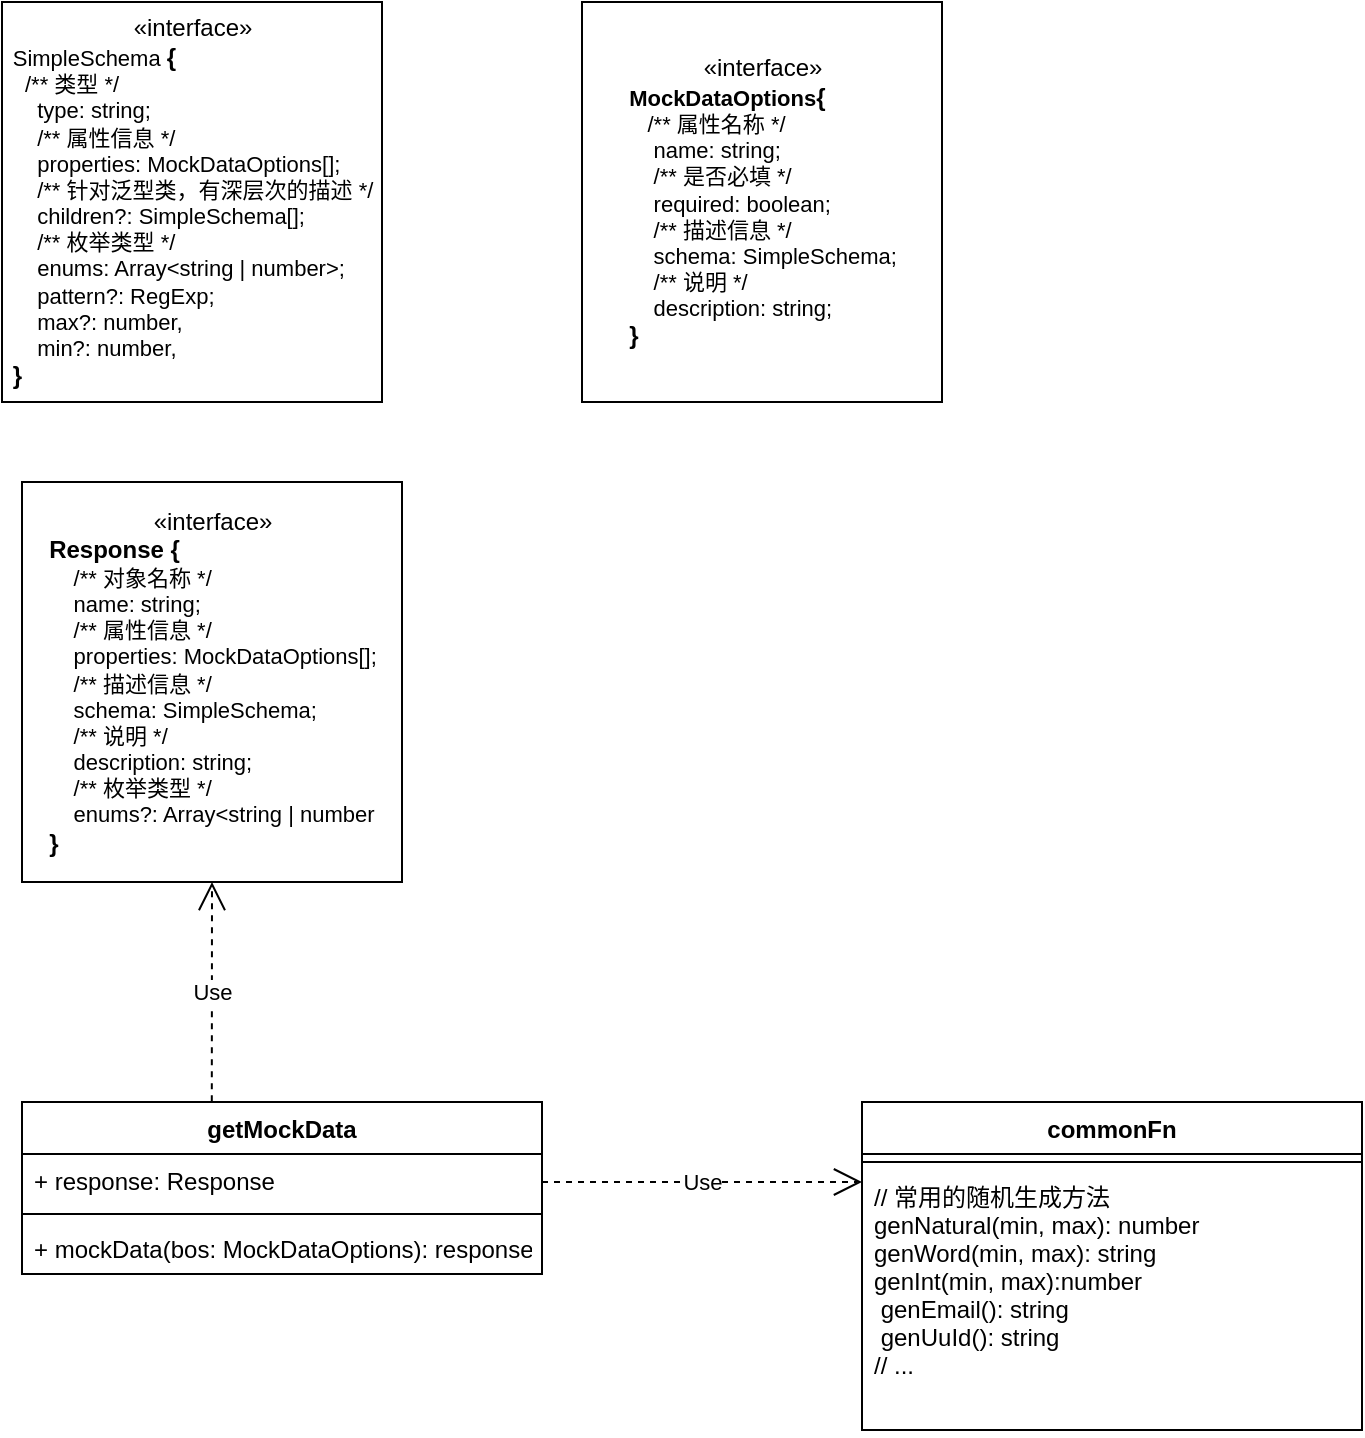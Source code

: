 <mxfile>
    <diagram id="jzNEl9F9gEWAE3r8tWBQ" name="Page-1">
        <mxGraphModel dx="1356" dy="785" grid="1" gridSize="10" guides="1" tooltips="1" connect="1" arrows="1" fold="1" page="1" pageScale="1" pageWidth="850" pageHeight="1100" math="0" shadow="0">
            <root>
                <mxCell id="0"/>
                <mxCell id="1" parent="0"/>
                <mxCell id="7" value="getMockData" style="swimlane;fontStyle=1;align=center;verticalAlign=top;childLayout=stackLayout;horizontal=1;startSize=26;horizontalStack=0;resizeParent=1;resizeParentMax=0;resizeLast=0;collapsible=1;marginBottom=0;" vertex="1" parent="1">
                    <mxGeometry x="80" y="710" width="260" height="86" as="geometry"/>
                </mxCell>
                <mxCell id="8" value="+ response: Response" style="text;strokeColor=none;fillColor=none;align=left;verticalAlign=top;spacingLeft=4;spacingRight=4;overflow=hidden;rotatable=0;points=[[0,0.5],[1,0.5]];portConstraint=eastwest;" vertex="1" parent="7">
                    <mxGeometry y="26" width="260" height="26" as="geometry"/>
                </mxCell>
                <mxCell id="9" value="" style="line;strokeWidth=1;fillColor=none;align=left;verticalAlign=middle;spacingTop=-1;spacingLeft=3;spacingRight=3;rotatable=0;labelPosition=right;points=[];portConstraint=eastwest;strokeColor=inherit;" vertex="1" parent="7">
                    <mxGeometry y="52" width="260" height="8" as="geometry"/>
                </mxCell>
                <mxCell id="10" value="+ mockData(bos: MockDataOptions): response" style="text;strokeColor=none;fillColor=none;align=left;verticalAlign=top;spacingLeft=4;spacingRight=4;overflow=hidden;rotatable=0;points=[[0,0.5],[1,0.5]];portConstraint=eastwest;fontColor=default;labelBackgroundColor=none;" vertex="1" parent="7">
                    <mxGeometry y="60" width="260" height="26" as="geometry"/>
                </mxCell>
                <mxCell id="14" value="Use" style="endArrow=open;endSize=12;dashed=1;html=1;fontColor=default;" edge="1" parent="1">
                    <mxGeometry width="160" relative="1" as="geometry">
                        <mxPoint x="340" y="750" as="sourcePoint"/>
                        <mxPoint x="500" y="750" as="targetPoint"/>
                    </mxGeometry>
                </mxCell>
                <mxCell id="15" value="commonFn" style="swimlane;fontStyle=1;align=center;verticalAlign=top;childLayout=stackLayout;horizontal=1;startSize=26;horizontalStack=0;resizeParent=1;resizeParentMax=0;resizeLast=0;collapsible=1;marginBottom=0;labelBackgroundColor=none;fontColor=default;" vertex="1" parent="1">
                    <mxGeometry x="500" y="710" width="250" height="164" as="geometry"/>
                </mxCell>
                <mxCell id="17" value="" style="line;strokeWidth=1;fillColor=none;align=left;verticalAlign=middle;spacingTop=-1;spacingLeft=3;spacingRight=3;rotatable=0;labelPosition=right;points=[];portConstraint=eastwest;strokeColor=inherit;labelBackgroundColor=none;fontColor=default;" vertex="1" parent="15">
                    <mxGeometry y="26" width="250" height="8" as="geometry"/>
                </mxCell>
                <mxCell id="18" value="// 常用的随机生成方法&#10;genNatural(min, max): number&#10;genWord(min, max): string&#10;genInt(min, max):number&#10; genEmail(): string&#10; genUuId(): string&#10;// ..." style="text;strokeColor=none;fillColor=none;align=left;verticalAlign=top;spacingLeft=4;spacingRight=4;overflow=hidden;rotatable=0;points=[[0,0.5],[1,0.5]];portConstraint=eastwest;labelBackgroundColor=none;fontColor=default;" vertex="1" parent="15">
                    <mxGeometry y="34" width="250" height="130" as="geometry"/>
                </mxCell>
                <mxCell id="19" value="«interface»&lt;br&gt;&lt;div style=&quot;text-align: left;&quot;&gt;&lt;b style=&quot;background-color: initial;&quot;&gt;Response {&lt;/b&gt;&lt;/div&gt;&lt;div style=&quot;text-align: left; font-size: 11px;&quot;&gt;&lt;span style=&quot;font-size: 11px;&quot;&gt;&lt;b&gt;&amp;nbsp; &amp;nbsp;&lt;/b&gt; /&lt;/span&gt;&lt;font style=&quot;font-size: 11px;&quot;&gt;** 对象名称 */&lt;/font&gt;&lt;/div&gt;&lt;div style=&quot;text-align: left; font-size: 11px;&quot;&gt;&lt;font style=&quot;font-size: 11px;&quot;&gt;&amp;nbsp; &amp;nbsp; name: string;&lt;/font&gt;&lt;/div&gt;&lt;div style=&quot;text-align: left; font-size: 11px;&quot;&gt;&lt;font style=&quot;font-size: 11px;&quot;&gt;&amp;nbsp; &amp;nbsp; /** 属性信息 */&lt;/font&gt;&lt;/div&gt;&lt;div style=&quot;text-align: left; font-size: 11px;&quot;&gt;&lt;font style=&quot;font-size: 11px;&quot;&gt;&amp;nbsp; &amp;nbsp; properties: MockDataOptions[];&lt;/font&gt;&lt;/div&gt;&lt;div style=&quot;text-align: left; font-size: 11px;&quot;&gt;&lt;font style=&quot;font-size: 11px;&quot;&gt;&amp;nbsp; &amp;nbsp; /** 描述信息 */&lt;/font&gt;&lt;/div&gt;&lt;div style=&quot;text-align: left; font-size: 11px;&quot;&gt;&lt;font style=&quot;font-size: 11px;&quot;&gt;&amp;nbsp; &amp;nbsp; schema: SimpleSchema;&lt;/font&gt;&lt;/div&gt;&lt;div style=&quot;text-align: left; font-size: 11px;&quot;&gt;&lt;font style=&quot;font-size: 11px;&quot;&gt;&amp;nbsp; &amp;nbsp; /** 说明 */&lt;/font&gt;&lt;/div&gt;&lt;div style=&quot;text-align: left; font-size: 11px;&quot;&gt;&lt;font style=&quot;font-size: 11px;&quot;&gt;&amp;nbsp; &amp;nbsp; description: string;&lt;/font&gt;&lt;/div&gt;&lt;div style=&quot;text-align: left; font-size: 11px;&quot;&gt;&lt;font style=&quot;font-size: 11px;&quot;&gt;&amp;nbsp; &amp;nbsp; /** 枚举类型 */&lt;/font&gt;&lt;/div&gt;&lt;div style=&quot;text-align: left; font-size: 11px;&quot;&gt;&lt;font style=&quot;font-size: 11px;&quot;&gt;&amp;nbsp; &amp;nbsp; enums?: Array&amp;lt;string | number&lt;/font&gt;&lt;/div&gt;&lt;div style=&quot;font-weight: bold; text-align: left;&quot;&gt;&lt;b style=&quot;background-color: initial;&quot;&gt;}&lt;/b&gt;&lt;/div&gt;" style="html=1;labelBackgroundColor=none;fontColor=default;" vertex="1" parent="1">
                    <mxGeometry x="80" y="400" width="190" height="200" as="geometry"/>
                </mxCell>
                <mxCell id="20" value="«interface»&lt;br&gt;&lt;div style=&quot;text-align: left;&quot;&gt;&lt;span style=&quot;background-color: initial; font-size: 11px;&quot;&gt;&lt;b&gt;MockDataOptions&lt;/b&gt;&lt;/span&gt;&lt;b style=&quot;background-color: initial; text-align: left;&quot;&gt;{&lt;/b&gt;&lt;/div&gt;&lt;div style=&quot;text-align: left; font-size: 11px;&quot;&gt;&lt;b style=&quot;font-size: 11px;&quot;&gt;&lt;span style=&quot;font-size: 11px;&quot;&gt;&amp;nbsp; &amp;nbsp;&lt;/span&gt;&lt;/b&gt;&lt;span style=&quot;background-color: initial;&quot;&gt;&lt;font style=&quot;font-size: 11px;&quot;&gt;/** 属性名称 */&lt;/font&gt;&lt;/span&gt;&lt;/div&gt;&lt;div style=&quot;text-align: left; font-size: 11px;&quot;&gt;&lt;font style=&quot;font-size: 11px;&quot;&gt;&amp;nbsp; &amp;nbsp; name: string;&lt;/font&gt;&lt;/div&gt;&lt;div style=&quot;text-align: left; font-size: 11px;&quot;&gt;&lt;font style=&quot;font-size: 11px;&quot;&gt;&amp;nbsp; &amp;nbsp; /** 是否必填 */&lt;/font&gt;&lt;/div&gt;&lt;div style=&quot;text-align: left; font-size: 11px;&quot;&gt;&lt;font style=&quot;font-size: 11px;&quot;&gt;&amp;nbsp; &amp;nbsp; required: boolean;&lt;/font&gt;&lt;/div&gt;&lt;div style=&quot;text-align: left; font-size: 11px;&quot;&gt;&lt;font style=&quot;font-size: 11px;&quot;&gt;&amp;nbsp; &amp;nbsp; /** 描述信息 */&lt;/font&gt;&lt;/div&gt;&lt;div style=&quot;text-align: left; font-size: 11px;&quot;&gt;&lt;font style=&quot;font-size: 11px;&quot;&gt;&amp;nbsp; &amp;nbsp; schema: SimpleSchema;&lt;/font&gt;&lt;/div&gt;&lt;div style=&quot;text-align: left; font-size: 11px;&quot;&gt;&lt;font style=&quot;font-size: 11px;&quot;&gt;&amp;nbsp; &amp;nbsp; /** 说明 */&lt;/font&gt;&lt;/div&gt;&lt;div style=&quot;text-align: left; font-size: 11px;&quot;&gt;&lt;font style=&quot;font-size: 11px;&quot;&gt;&amp;nbsp; &amp;nbsp; description: string;&lt;/font&gt;&lt;/div&gt;&lt;div style=&quot;font-weight: bold; text-align: left;&quot;&gt;&lt;b style=&quot;background-color: initial;&quot;&gt;}&lt;/b&gt;&lt;/div&gt;" style="html=1;labelBackgroundColor=none;fontColor=default;" vertex="1" parent="1">
                    <mxGeometry x="360" y="160" width="180" height="200" as="geometry"/>
                </mxCell>
                <mxCell id="21" value="«interface»&lt;br&gt;&lt;div style=&quot;text-align: left;&quot;&gt;&lt;span style=&quot;font-size: 11px; background-color: initial;&quot;&gt;SimpleSchema&amp;nbsp;&lt;/span&gt;&lt;b style=&quot;background-color: initial;&quot;&gt;{&lt;/b&gt;&lt;/div&gt;&lt;div style=&quot;text-align: left; font-size: 11px;&quot;&gt;&lt;b style=&quot;font-size: 11px;&quot;&gt;&lt;span style=&quot;font-size: 11px;&quot;&gt;&amp;nbsp;&amp;nbsp;&lt;/span&gt;&lt;/b&gt;&lt;span style=&quot;background-color: initial;&quot;&gt;/** 类型 */&lt;/span&gt;&lt;/div&gt;&lt;div style=&quot;text-align: left; font-size: 11px;&quot;&gt;&amp;nbsp; &amp;nbsp; type: string;&lt;/div&gt;&lt;div style=&quot;text-align: left; font-size: 11px;&quot;&gt;&amp;nbsp; &amp;nbsp; /** 属性信息 */&lt;/div&gt;&lt;div style=&quot;text-align: left; font-size: 11px;&quot;&gt;&amp;nbsp; &amp;nbsp; properties: MockDataOptions[];&lt;/div&gt;&lt;div style=&quot;text-align: left; font-size: 11px;&quot;&gt;&amp;nbsp; &amp;nbsp; /** 针对泛型类，有深层次的描述 */&lt;/div&gt;&lt;div style=&quot;text-align: left; font-size: 11px;&quot;&gt;&amp;nbsp; &amp;nbsp; children?: SimpleSchema[];&lt;/div&gt;&lt;div style=&quot;text-align: left; font-size: 11px;&quot;&gt;&amp;nbsp; &amp;nbsp; /** 枚举类型 */&lt;/div&gt;&lt;div style=&quot;text-align: left; font-size: 11px;&quot;&gt;&amp;nbsp; &amp;nbsp; enums: Array&amp;lt;string | number&amp;gt;;&lt;/div&gt;&lt;div style=&quot;text-align: left; font-size: 11px;&quot;&gt;&amp;nbsp; &amp;nbsp; pattern?: RegExp;&lt;/div&gt;&lt;div style=&quot;text-align: left; font-size: 11px;&quot;&gt;&amp;nbsp; &amp;nbsp; max?: number,&lt;/div&gt;&lt;div style=&quot;text-align: left; font-size: 11px;&quot;&gt;&amp;nbsp; &amp;nbsp; min?: number,&lt;/div&gt;&lt;div style=&quot;font-weight: bold; text-align: left;&quot;&gt;&lt;b style=&quot;background-color: initial;&quot;&gt;}&lt;/b&gt;&lt;/div&gt;" style="html=1;labelBackgroundColor=none;fontColor=default;" vertex="1" parent="1">
                    <mxGeometry x="70" y="160" width="190" height="200" as="geometry"/>
                </mxCell>
                <mxCell id="22" value="Use" style="endArrow=open;endSize=12;dashed=1;html=1;fontColor=default;entryX=0.5;entryY=1;entryDx=0;entryDy=0;exitX=0.365;exitY=-0.005;exitDx=0;exitDy=0;exitPerimeter=0;" edge="1" parent="1" source="7" target="19">
                    <mxGeometry width="160" relative="1" as="geometry">
                        <mxPoint x="150" y="650" as="sourcePoint"/>
                        <mxPoint x="310" y="650" as="targetPoint"/>
                    </mxGeometry>
                </mxCell>
            </root>
        </mxGraphModel>
    </diagram>
</mxfile>